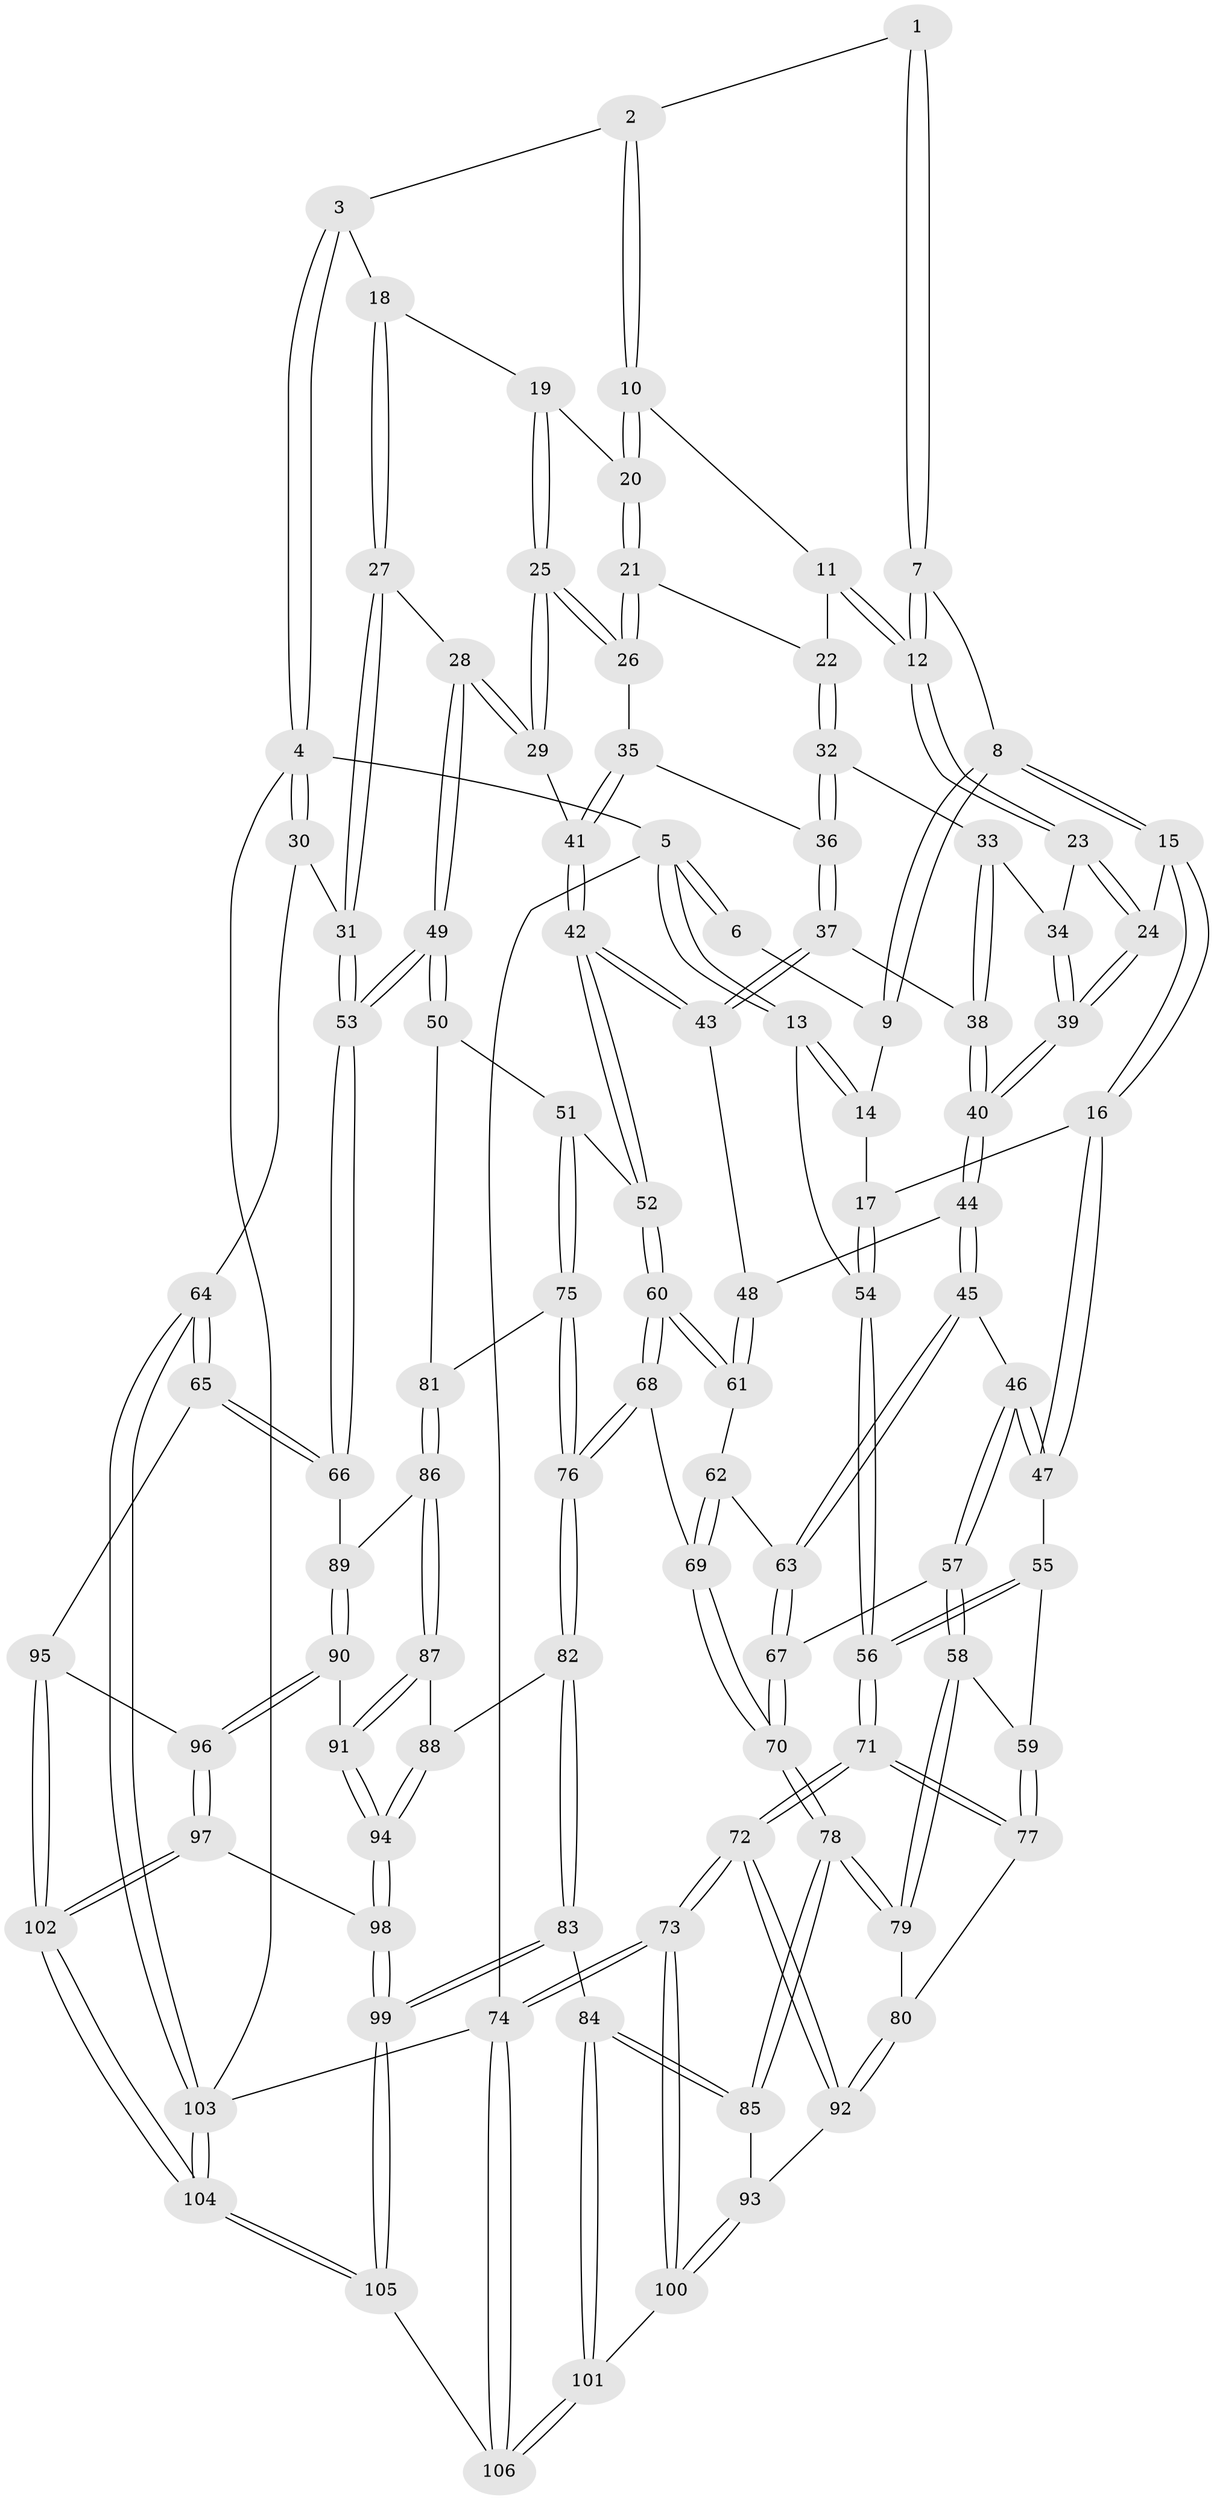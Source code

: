// coarse degree distribution, {4: 0.2857142857142857, 6: 0.19047619047619047, 5: 0.38095238095238093, 3: 0.07936507936507936, 7: 0.047619047619047616, 8: 0.015873015873015872}
// Generated by graph-tools (version 1.1) at 2025/05/03/04/25 22:05:05]
// undirected, 106 vertices, 262 edges
graph export_dot {
graph [start="1"]
  node [color=gray90,style=filled];
  1 [pos="+0.25500274934621325+0"];
  2 [pos="+0.27205448123533227+0"];
  3 [pos="+0.7681119750527535+0"];
  4 [pos="+1+0"];
  5 [pos="+0+0"];
  6 [pos="+0.1699881701134841+0"];
  7 [pos="+0.20788038295499955+0.12922470988603948"];
  8 [pos="+0.1965820002209532+0.1310101691294277"];
  9 [pos="+0.10404345271716649+0.06266623805752945"];
  10 [pos="+0.38446671959805395+0.07909257246665757"];
  11 [pos="+0.3620450459644573+0.11280782961183275"];
  12 [pos="+0.2883554820668519+0.18107442617355593"];
  13 [pos="+0+0"];
  14 [pos="+0.1025065408427412+0.06381764191993136"];
  15 [pos="+0.030750864334180592+0.24955366712241767"];
  16 [pos="+0+0.2599107046501205"];
  17 [pos="+0+0.25706118547747886"];
  18 [pos="+0.7121715386631491+0.007625398960438691"];
  19 [pos="+0.5752417046446091+0.10322537325686065"];
  20 [pos="+0.5603659756379671+0.1096483082723969"];
  21 [pos="+0.510424813765677+0.2026984426698025"];
  22 [pos="+0.4393760405927011+0.22961246382462758"];
  23 [pos="+0.28850033379992285+0.18476989884139086"];
  24 [pos="+0.10507550214101444+0.2670504575867271"];
  25 [pos="+0.6211862551705857+0.346399308547785"];
  26 [pos="+0.5268659192811608+0.2997495366143527"];
  27 [pos="+0.8073894366703652+0.2064024198277189"];
  28 [pos="+0.655741209819483+0.3562287040749013"];
  29 [pos="+0.6241123716171668+0.3491448121901343"];
  30 [pos="+1+0.2721516336025831"];
  31 [pos="+0.9615451059473331+0.30081182365518766"];
  32 [pos="+0.4147786144019399+0.2561981009571038"];
  33 [pos="+0.32288886431681935+0.2611598763243262"];
  34 [pos="+0.30336797388902303+0.2568183978059053"];
  35 [pos="+0.46259330116680136+0.3346434310600585"];
  36 [pos="+0.45996586648985227+0.33544462298379774"];
  37 [pos="+0.4403641267856812+0.3625007841323596"];
  38 [pos="+0.40256333118790544+0.3488908785671623"];
  39 [pos="+0.257133612407932+0.3344892056532745"];
  40 [pos="+0.2594893115091716+0.40087459530200215"];
  41 [pos="+0.5512259596597313+0.40741202541059357"];
  42 [pos="+0.5034811822305978+0.4687652153918364"];
  43 [pos="+0.43743260771972414+0.4238387085440273"];
  44 [pos="+0.2581890823766605+0.4118921118834104"];
  45 [pos="+0.21061325128606775+0.45939286593888695"];
  46 [pos="+0.20271024561362352+0.4627846451154387"];
  47 [pos="+0.10678002250932944+0.407508612820841"];
  48 [pos="+0.3608191809117991+0.45376627264057906"];
  49 [pos="+0.7268005917906187+0.5473695311069409"];
  50 [pos="+0.6500497274035473+0.5637078784949737"];
  51 [pos="+0.5337404456646355+0.5429061692887144"];
  52 [pos="+0.5257203509723928+0.5407316574063152"];
  53 [pos="+0.8085089346583161+0.5813512478904648"];
  54 [pos="+0+0.25791770997127034"];
  55 [pos="+0.04403640919028501+0.4891868764977699"];
  56 [pos="+0+0.38565478171531087"];
  57 [pos="+0.13822961474885817+0.5678024812510253"];
  58 [pos="+0.13280846293879797+0.572668975367793"];
  59 [pos="+0.115441268111181+0.5678203801943498"];
  60 [pos="+0.476059205818409+0.5759865242576083"];
  61 [pos="+0.3731816452413661+0.5183497909135181"];
  62 [pos="+0.3368087136006547+0.5628678577017125"];
  63 [pos="+0.29677987359750885+0.5644103154446543"];
  64 [pos="+1+0.7797060606746692"];
  65 [pos="+0.8355910789262219+0.6291529227652655"];
  66 [pos="+0.8244638582541495+0.6118297968853494"];
  67 [pos="+0.2734647351547486+0.6208906192241496"];
  68 [pos="+0.4523153350814401+0.6206793496035043"];
  69 [pos="+0.3704171015775722+0.619649521646524"];
  70 [pos="+0.2946916715419038+0.6950442466137797"];
  71 [pos="+0+0.5757088211119837"];
  72 [pos="+0+0.9577998009538037"];
  73 [pos="+0+1"];
  74 [pos="+0+1"];
  75 [pos="+0.542482379792587+0.6726728138719259"];
  76 [pos="+0.46306934144970735+0.7135580362859485"];
  77 [pos="+0+0.5907101916787406"];
  78 [pos="+0.2915864846195595+0.7101641971811681"];
  79 [pos="+0.1321219249286506+0.5944792245302588"];
  80 [pos="+0.10731216018109038+0.6947563143203229"];
  81 [pos="+0.5963566221534055+0.6681801477743528"];
  82 [pos="+0.4606872930130148+0.7289763213537374"];
  83 [pos="+0.4065943846731378+0.7883439884284733"];
  84 [pos="+0.359200270797249+0.81070296708777"];
  85 [pos="+0.29178620164958835+0.7260605563516718"];
  86 [pos="+0.5962904767244609+0.7126174717824715"];
  87 [pos="+0.5793184202935086+0.7364428924171057"];
  88 [pos="+0.5508638745803935+0.7502503311446493"];
  89 [pos="+0.6300035951900544+0.7199242226148929"];
  90 [pos="+0.6671495960597181+0.7722550261911117"];
  91 [pos="+0.627426818007602+0.7775728408116946"];
  92 [pos="+0.10886227152656462+0.7324821617049065"];
  93 [pos="+0.1268193059588011+0.7446532401903699"];
  94 [pos="+0.579565571467125+0.8505856655486431"];
  95 [pos="+0.752403433060686+0.7934937497020156"];
  96 [pos="+0.7515817294555471+0.7936082421884149"];
  97 [pos="+0.5920991216463654+0.8819477779389373"];
  98 [pos="+0.5779067394083377+0.8803220132685903"];
  99 [pos="+0.5765665410175146+0.8810527449584465"];
  100 [pos="+0.17008135809804173+0.8876696460432612"];
  101 [pos="+0.31899585268819386+0.9411310074905854"];
  102 [pos="+0.8300726055249582+1"];
  103 [pos="+1+1"];
  104 [pos="+1+1"];
  105 [pos="+0.40016880747032774+1"];
  106 [pos="+0.3876266170974037+1"];
  1 -- 2;
  1 -- 7;
  1 -- 7;
  2 -- 3;
  2 -- 10;
  2 -- 10;
  3 -- 4;
  3 -- 4;
  3 -- 18;
  4 -- 5;
  4 -- 30;
  4 -- 30;
  4 -- 103;
  5 -- 6;
  5 -- 6;
  5 -- 13;
  5 -- 13;
  5 -- 74;
  6 -- 9;
  7 -- 8;
  7 -- 12;
  7 -- 12;
  8 -- 9;
  8 -- 9;
  8 -- 15;
  8 -- 15;
  9 -- 14;
  10 -- 11;
  10 -- 20;
  10 -- 20;
  11 -- 12;
  11 -- 12;
  11 -- 22;
  12 -- 23;
  12 -- 23;
  13 -- 14;
  13 -- 14;
  13 -- 54;
  14 -- 17;
  15 -- 16;
  15 -- 16;
  15 -- 24;
  16 -- 17;
  16 -- 47;
  16 -- 47;
  17 -- 54;
  17 -- 54;
  18 -- 19;
  18 -- 27;
  18 -- 27;
  19 -- 20;
  19 -- 25;
  19 -- 25;
  20 -- 21;
  20 -- 21;
  21 -- 22;
  21 -- 26;
  21 -- 26;
  22 -- 32;
  22 -- 32;
  23 -- 24;
  23 -- 24;
  23 -- 34;
  24 -- 39;
  24 -- 39;
  25 -- 26;
  25 -- 26;
  25 -- 29;
  25 -- 29;
  26 -- 35;
  27 -- 28;
  27 -- 31;
  27 -- 31;
  28 -- 29;
  28 -- 29;
  28 -- 49;
  28 -- 49;
  29 -- 41;
  30 -- 31;
  30 -- 64;
  31 -- 53;
  31 -- 53;
  32 -- 33;
  32 -- 36;
  32 -- 36;
  33 -- 34;
  33 -- 38;
  33 -- 38;
  34 -- 39;
  34 -- 39;
  35 -- 36;
  35 -- 41;
  35 -- 41;
  36 -- 37;
  36 -- 37;
  37 -- 38;
  37 -- 43;
  37 -- 43;
  38 -- 40;
  38 -- 40;
  39 -- 40;
  39 -- 40;
  40 -- 44;
  40 -- 44;
  41 -- 42;
  41 -- 42;
  42 -- 43;
  42 -- 43;
  42 -- 52;
  42 -- 52;
  43 -- 48;
  44 -- 45;
  44 -- 45;
  44 -- 48;
  45 -- 46;
  45 -- 63;
  45 -- 63;
  46 -- 47;
  46 -- 47;
  46 -- 57;
  46 -- 57;
  47 -- 55;
  48 -- 61;
  48 -- 61;
  49 -- 50;
  49 -- 50;
  49 -- 53;
  49 -- 53;
  50 -- 51;
  50 -- 81;
  51 -- 52;
  51 -- 75;
  51 -- 75;
  52 -- 60;
  52 -- 60;
  53 -- 66;
  53 -- 66;
  54 -- 56;
  54 -- 56;
  55 -- 56;
  55 -- 56;
  55 -- 59;
  56 -- 71;
  56 -- 71;
  57 -- 58;
  57 -- 58;
  57 -- 67;
  58 -- 59;
  58 -- 79;
  58 -- 79;
  59 -- 77;
  59 -- 77;
  60 -- 61;
  60 -- 61;
  60 -- 68;
  60 -- 68;
  61 -- 62;
  62 -- 63;
  62 -- 69;
  62 -- 69;
  63 -- 67;
  63 -- 67;
  64 -- 65;
  64 -- 65;
  64 -- 103;
  64 -- 103;
  65 -- 66;
  65 -- 66;
  65 -- 95;
  66 -- 89;
  67 -- 70;
  67 -- 70;
  68 -- 69;
  68 -- 76;
  68 -- 76;
  69 -- 70;
  69 -- 70;
  70 -- 78;
  70 -- 78;
  71 -- 72;
  71 -- 72;
  71 -- 77;
  71 -- 77;
  72 -- 73;
  72 -- 73;
  72 -- 92;
  72 -- 92;
  73 -- 74;
  73 -- 74;
  73 -- 100;
  73 -- 100;
  74 -- 106;
  74 -- 106;
  74 -- 103;
  75 -- 76;
  75 -- 76;
  75 -- 81;
  76 -- 82;
  76 -- 82;
  77 -- 80;
  78 -- 79;
  78 -- 79;
  78 -- 85;
  78 -- 85;
  79 -- 80;
  80 -- 92;
  80 -- 92;
  81 -- 86;
  81 -- 86;
  82 -- 83;
  82 -- 83;
  82 -- 88;
  83 -- 84;
  83 -- 99;
  83 -- 99;
  84 -- 85;
  84 -- 85;
  84 -- 101;
  84 -- 101;
  85 -- 93;
  86 -- 87;
  86 -- 87;
  86 -- 89;
  87 -- 88;
  87 -- 91;
  87 -- 91;
  88 -- 94;
  88 -- 94;
  89 -- 90;
  89 -- 90;
  90 -- 91;
  90 -- 96;
  90 -- 96;
  91 -- 94;
  91 -- 94;
  92 -- 93;
  93 -- 100;
  93 -- 100;
  94 -- 98;
  94 -- 98;
  95 -- 96;
  95 -- 102;
  95 -- 102;
  96 -- 97;
  96 -- 97;
  97 -- 98;
  97 -- 102;
  97 -- 102;
  98 -- 99;
  98 -- 99;
  99 -- 105;
  99 -- 105;
  100 -- 101;
  101 -- 106;
  101 -- 106;
  102 -- 104;
  102 -- 104;
  103 -- 104;
  103 -- 104;
  104 -- 105;
  104 -- 105;
  105 -- 106;
}
